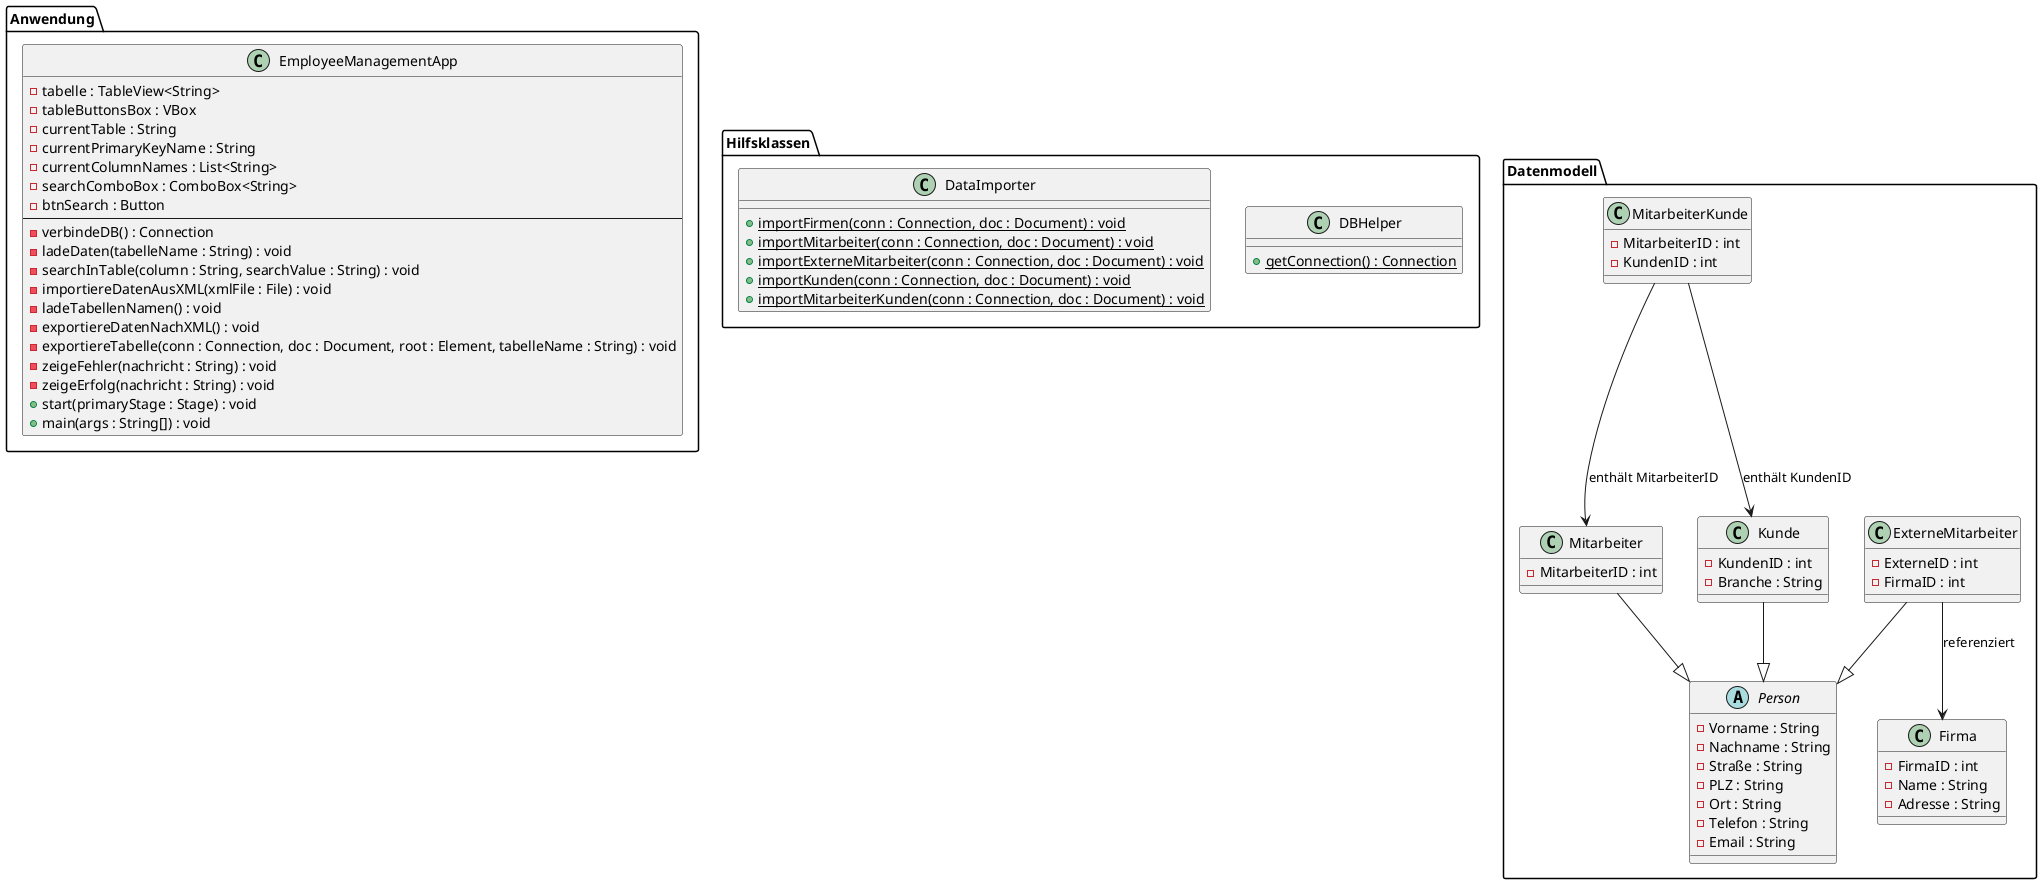 @startuml
' Paket "Anwendung" enthält die Hauptanwendung
package "Anwendung" {
    class EmployeeManagementApp {
        - tabelle : TableView<String>
        - tableButtonsBox : VBox
        - currentTable : String
        - currentPrimaryKeyName : String
        - currentColumnNames : List<String>
        - searchComboBox : ComboBox<String>
        - btnSearch : Button
        --
        - verbindeDB() : Connection
        - ladeDaten(tabelleName : String) : void
        - searchInTable(column : String, searchValue : String) : void
        - importiereDatenAusXML(xmlFile : File) : void
        - ladeTabellenNamen() : void
        - exportiereDatenNachXML() : void
        - exportiereTabelle(conn : Connection, doc : Document, root : Element, tabelleName : String) : void
        - zeigeFehler(nachricht : String) : void
        - zeigeErfolg(nachricht : String) : void
        + start(primaryStage : Stage) : void
        + main(args : String[]) : void
    }
}

' Hilfsklassen
package "Hilfsklassen" {
    class DBHelper {
        {static} + getConnection() : Connection
    }

    class DataImporter {
        {static} + importFirmen(conn : Connection, doc : Document) : void
        {static} + importMitarbeiter(conn : Connection, doc : Document) : void
        {static} + importExterneMitarbeiter(conn : Connection, doc : Document) : void
        {static} + importKunden(conn : Connection, doc : Document) : void
        {static} + importMitarbeiterKunden(conn : Connection, doc : Document) : void
    }
}

' Datenmodell (Entitäten der Datenbank)
package "Datenmodell" {
    ' Neue Basisklasse
    abstract class Person {
        - Vorname : String
        - Nachname : String
        - Straße : String
        - PLZ : String
        - Ort : String
        - Telefon : String
        - Email : String
    }

    class Mitarbeiter {
        - MitarbeiterID : int
    }
    Mitarbeiter --|> Person

    class ExterneMitarbeiter {
        - ExterneID : int
        - FirmaID : int
    }
    ExterneMitarbeiter --|> Person

    class Kunde {
        - KundenID : int
        - Branche : String
    }
    Kunde --|> Person

    class Firma {
        - FirmaID : int
        - Name : String
        - Adresse : String
    }

    class MitarbeiterKunde {
        - MitarbeiterID : int
        - KundenID : int
    }
}

' Beziehungen
ExterneMitarbeiter --> Firma : "referenziert"
MitarbeiterKunde --> Mitarbeiter : "enthält MitarbeiterID"
MitarbeiterKunde --> Kunde : "enthält KundenID"

@enduml
